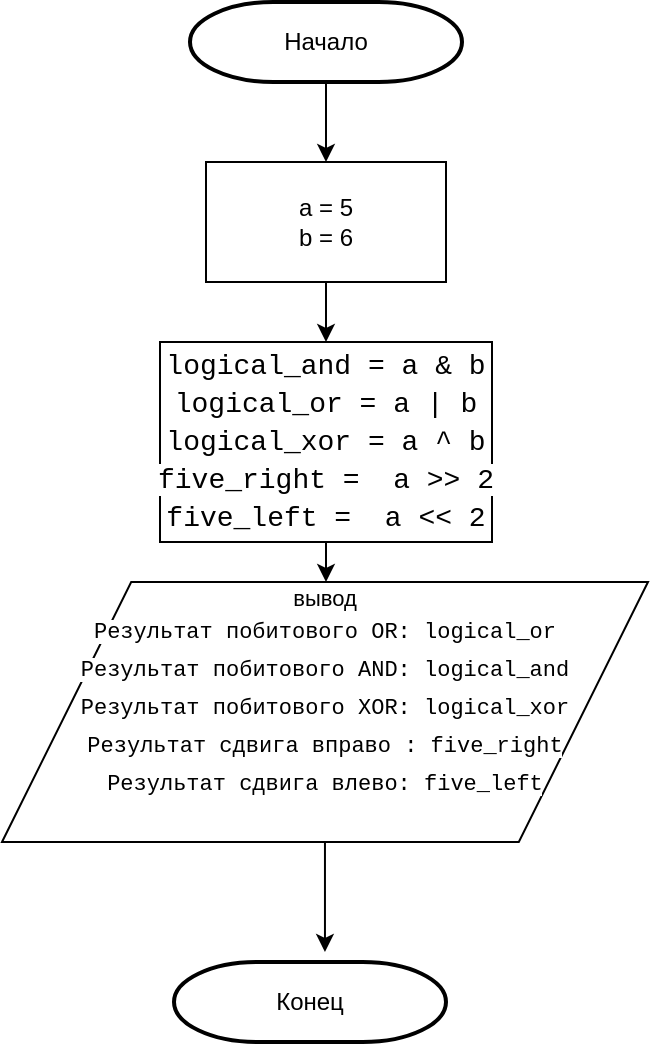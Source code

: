 <mxfile version="12.9.6" type="device" pages="7"><diagram id="4RV5EHP0eyyf8I6wp7Or" name="les_1_task_1"><mxGraphModel dx="828" dy="452" grid="1" gridSize="10" guides="1" tooltips="1" connect="1" arrows="1" fold="1" page="1" pageScale="1" pageWidth="827" pageHeight="1169" math="0" shadow="0"><root><mxCell id="0"/><mxCell id="1" parent="0"/><mxCell id="eWIdXswSyKLoMKGuKzKi-6" style="edgeStyle=orthogonalEdgeStyle;rounded=0;orthogonalLoop=1;jettySize=auto;html=1;exitX=0.5;exitY=1;exitDx=0;exitDy=0;exitPerimeter=0;entryX=0.5;entryY=0;entryDx=0;entryDy=0;" parent="1" source="eWIdXswSyKLoMKGuKzKi-1" target="eWIdXswSyKLoMKGuKzKi-3" edge="1"><mxGeometry relative="1" as="geometry"/></mxCell><mxCell id="eWIdXswSyKLoMKGuKzKi-1" value="Начало" style="strokeWidth=2;html=1;shape=mxgraph.flowchart.terminator;whiteSpace=wrap;" parent="1" vertex="1"><mxGeometry x="346" y="50" width="136" height="40" as="geometry"/></mxCell><mxCell id="eWIdXswSyKLoMKGuKzKi-2" value="Конец" style="strokeWidth=2;html=1;shape=mxgraph.flowchart.terminator;whiteSpace=wrap;" parent="1" vertex="1"><mxGeometry x="338" y="530" width="136" height="40" as="geometry"/></mxCell><mxCell id="eWIdXswSyKLoMKGuKzKi-8" style="edgeStyle=orthogonalEdgeStyle;rounded=0;orthogonalLoop=1;jettySize=auto;html=1;entryX=0.5;entryY=0;entryDx=0;entryDy=0;" parent="1" source="eWIdXswSyKLoMKGuKzKi-3" target="eWIdXswSyKLoMKGuKzKi-4" edge="1"><mxGeometry relative="1" as="geometry"/></mxCell><mxCell id="eWIdXswSyKLoMKGuKzKi-3" value="a = 5&lt;br&gt;b = 6" style="rounded=0;whiteSpace=wrap;html=1;" parent="1" vertex="1"><mxGeometry x="354" y="130" width="120" height="60" as="geometry"/></mxCell><mxCell id="eWIdXswSyKLoMKGuKzKi-9" style="edgeStyle=orthogonalEdgeStyle;rounded=0;orthogonalLoop=1;jettySize=auto;html=1;" parent="1" source="eWIdXswSyKLoMKGuKzKi-4" target="eWIdXswSyKLoMKGuKzKi-5" edge="1"><mxGeometry relative="1" as="geometry"/></mxCell><mxCell id="eWIdXswSyKLoMKGuKzKi-4" value="&lt;div style=&quot;font-family: &amp;#34;consolas&amp;#34; , &amp;#34;courier new&amp;#34; , monospace ; font-size: 14px ; line-height: 19px ; white-space: pre&quot;&gt;&lt;div&gt;&lt;span style=&quot;background-color: rgb(255 , 255 , 255)&quot;&gt;logical_and&amp;nbsp;=&amp;nbsp;a&amp;nbsp;&amp;amp;&amp;nbsp;b&lt;/span&gt;&lt;/div&gt;&lt;div&gt;&lt;span style=&quot;background-color: rgb(255 , 255 , 255)&quot;&gt;logical_or&amp;nbsp;=&amp;nbsp;a&amp;nbsp;|&amp;nbsp;b&lt;/span&gt;&lt;/div&gt;&lt;div&gt;&lt;span style=&quot;background-color: rgb(255 , 255 , 255)&quot;&gt;logical_xor&amp;nbsp;=&amp;nbsp;a&amp;nbsp;^&amp;nbsp;b&lt;/span&gt;&lt;/div&gt;&lt;div&gt;&lt;span style=&quot;background-color: rgb(255 , 255 , 255)&quot;&gt;five_right&amp;nbsp;=&amp;nbsp;&amp;nbsp;a&amp;nbsp;&amp;gt;&amp;gt;&amp;nbsp;2&lt;/span&gt;&lt;/div&gt;&lt;div&gt;&lt;span style=&quot;background-color: rgb(255 , 255 , 255)&quot;&gt;five_left&amp;nbsp;=&amp;nbsp;&amp;nbsp;a&amp;nbsp;&amp;lt;&amp;lt;&amp;nbsp;2&lt;/span&gt;&lt;/div&gt;&lt;/div&gt;" style="rounded=0;whiteSpace=wrap;html=1;" parent="1" vertex="1"><mxGeometry x="331" y="220" width="166" height="100" as="geometry"/></mxCell><mxCell id="eWIdXswSyKLoMKGuKzKi-11" style="edgeStyle=orthogonalEdgeStyle;rounded=0;orthogonalLoop=1;jettySize=auto;html=1;entryX=0.555;entryY=-0.125;entryDx=0;entryDy=0;entryPerimeter=0;" parent="1" source="eWIdXswSyKLoMKGuKzKi-5" target="eWIdXswSyKLoMKGuKzKi-2" edge="1"><mxGeometry relative="1" as="geometry"/></mxCell><mxCell id="eWIdXswSyKLoMKGuKzKi-5" value="&lt;span style=&quot;background-color: rgb(255 , 255 , 255) ; font-size: 11px&quot;&gt;&lt;font style=&quot;font-size: 11px&quot;&gt;вывод&lt;br&gt;&lt;/font&gt;&lt;/span&gt;&lt;div style=&quot;font-family: &amp;#34;consolas&amp;#34; , &amp;#34;courier new&amp;#34; , monospace ; line-height: 19px ; white-space: pre ; font-size: 11px&quot;&gt;&lt;span style=&quot;background-color: rgb(255 , 255 , 255)&quot;&gt;&lt;font style=&quot;font-size: 11px&quot;&gt;Результат&amp;nbsp;побитового&amp;nbsp;OR: logical_or&lt;/font&gt;&lt;/span&gt;&lt;/div&gt;&lt;div style=&quot;font-family: &amp;#34;consolas&amp;#34; , &amp;#34;courier new&amp;#34; , monospace ; line-height: 19px ; white-space: pre ; font-size: 11px&quot;&gt;&lt;span style=&quot;background-color: rgb(255 , 255 , 255)&quot;&gt;Результат&amp;nbsp;побитового&amp;nbsp;AND: logical_and&lt;/span&gt;&lt;span style=&quot;background-color: rgb(255 , 255 , 255)&quot;&gt;&lt;font style=&quot;font-size: 11px&quot;&gt;&lt;br&gt;&lt;/font&gt;&lt;/span&gt;&lt;/div&gt;&lt;div style=&quot;font-family: &amp;#34;consolas&amp;#34; , &amp;#34;courier new&amp;#34; , monospace ; line-height: 19px ; white-space: pre ; font-size: 11px&quot;&gt;&lt;span style=&quot;background-color: rgb(255 , 255 , 255)&quot;&gt;Результат&amp;nbsp;побитового&amp;nbsp;XOR: logical_xor&lt;/span&gt;&lt;span style=&quot;background-color: rgb(255 , 255 , 255)&quot;&gt;&lt;br&gt;&lt;/span&gt;&lt;/div&gt;&lt;div style=&quot;font-family: &amp;#34;consolas&amp;#34; , &amp;#34;courier new&amp;#34; , monospace ; line-height: 19px ; white-space: pre ; font-size: 11px&quot;&gt;&lt;span style=&quot;background-color: rgb(255 , 255 , 255)&quot;&gt;Результат&amp;nbsp;сдвига вправо : five_right&lt;/span&gt;&lt;span style=&quot;background-color: rgb(255 , 255 , 255)&quot;&gt;&lt;br&gt;&lt;/span&gt;&lt;/div&gt;&lt;div style=&quot;font-family: &amp;#34;consolas&amp;#34; , &amp;#34;courier new&amp;#34; , monospace ; line-height: 19px ; white-space: pre ; font-size: 11px&quot;&gt;&lt;div style=&quot;line-height: 19px&quot;&gt;&lt;span style=&quot;background-color: rgb(255 , 255 , 255)&quot;&gt;Результат &lt;/span&gt;&lt;span style=&quot;background-color: rgb(255 , 255 , 255)&quot;&gt;сдвига влево&lt;/span&gt;&lt;span style=&quot;background-color: rgb(255 , 255 , 255)&quot;&gt;: five_left&lt;/span&gt;&lt;/div&gt;&lt;/div&gt;&lt;div style=&quot;font-family: &amp;#34;consolas&amp;#34; , &amp;#34;courier new&amp;#34; , monospace ; line-height: 19px ; white-space: pre ; font-size: 11px&quot;&gt;&lt;br&gt;&lt;/div&gt;" style="shape=parallelogram;perimeter=parallelogramPerimeter;whiteSpace=wrap;html=1;" parent="1" vertex="1"><mxGeometry x="252" y="340" width="323" height="130" as="geometry"/></mxCell></root></mxGraphModel></diagram><diagram id="2iZNrmmPgLSVQ2Bea5sB" name="les_2_task_2"><mxGraphModel dx="828" dy="452" grid="1" gridSize="10" guides="1" tooltips="1" connect="1" arrows="1" fold="1" page="1" pageScale="1" pageWidth="827" pageHeight="1169" math="0" shadow="0"><root><mxCell id="wBk5Dgp17mF_Nc7cRF62-0"/><mxCell id="wBk5Dgp17mF_Nc7cRF62-1" parent="wBk5Dgp17mF_Nc7cRF62-0"/><mxCell id="NtV9kzBF-IxEBj5R6mkb-7" style="edgeStyle=orthogonalEdgeStyle;rounded=0;orthogonalLoop=1;jettySize=auto;html=1;entryX=0.5;entryY=0;entryDx=0;entryDy=0;" parent="wBk5Dgp17mF_Nc7cRF62-1" source="jMVv8nkbQr5xbv5Mtlkv-0" target="NtV9kzBF-IxEBj5R6mkb-0" edge="1"><mxGeometry relative="1" as="geometry"/></mxCell><mxCell id="jMVv8nkbQr5xbv5Mtlkv-0" value="Начало" style="strokeWidth=2;html=1;shape=mxgraph.flowchart.terminator;whiteSpace=wrap;" parent="wBk5Dgp17mF_Nc7cRF62-1" vertex="1"><mxGeometry x="346" y="50" width="136" height="40" as="geometry"/></mxCell><mxCell id="NtV9kzBF-IxEBj5R6mkb-8" style="edgeStyle=orthogonalEdgeStyle;rounded=0;orthogonalLoop=1;jettySize=auto;html=1;entryX=0.5;entryY=0;entryDx=0;entryDy=0;" parent="wBk5Dgp17mF_Nc7cRF62-1" source="NtV9kzBF-IxEBj5R6mkb-0" target="NtV9kzBF-IxEBj5R6mkb-1" edge="1"><mxGeometry relative="1" as="geometry"/></mxCell><mxCell id="NtV9kzBF-IxEBj5R6mkb-0" value="&lt;span style=&quot;background-color: rgb(255 , 255 , 255) ; font-size: 14px&quot;&gt;ввод&lt;br&gt;x1,y1&lt;br&gt;x2,y2&lt;br&gt;&lt;/span&gt;" style="shape=parallelogram;perimeter=parallelogramPerimeter;whiteSpace=wrap;html=1;" parent="wBk5Dgp17mF_Nc7cRF62-1" vertex="1"><mxGeometry x="339" y="120" width="149.08" height="60" as="geometry"/></mxCell><mxCell id="NtV9kzBF-IxEBj5R6mkb-9" style="edgeStyle=orthogonalEdgeStyle;rounded=0;orthogonalLoop=1;jettySize=auto;html=1;" parent="wBk5Dgp17mF_Nc7cRF62-1" source="NtV9kzBF-IxEBj5R6mkb-1" target="NtV9kzBF-IxEBj5R6mkb-3" edge="1"><mxGeometry relative="1" as="geometry"/></mxCell><mxCell id="NtV9kzBF-IxEBj5R6mkb-1" value="&lt;div style=&quot;font-family: &amp;#34;consolas&amp;#34; , &amp;#34;courier new&amp;#34; , monospace ; font-size: 14px ; line-height: 19px ; white-space: pre&quot;&gt;&lt;span style=&quot;font-style: italic ; background-color: rgb(255 , 255 , 255)&quot;&gt;k&amp;nbsp;=&amp;nbsp;(y1&amp;nbsp;-&amp;nbsp;y2)&amp;nbsp;/&amp;nbsp;(x1&amp;nbsp;-&amp;nbsp;x2)&lt;/span&gt;&lt;/div&gt;" style="rounded=0;whiteSpace=wrap;html=1;" parent="wBk5Dgp17mF_Nc7cRF62-1" vertex="1"><mxGeometry x="301" y="210" width="226" height="60" as="geometry"/></mxCell><mxCell id="NtV9kzBF-IxEBj5R6mkb-10" style="edgeStyle=orthogonalEdgeStyle;rounded=0;orthogonalLoop=1;jettySize=auto;html=1;entryX=0.5;entryY=0;entryDx=0;entryDy=0;" parent="wBk5Dgp17mF_Nc7cRF62-1" source="NtV9kzBF-IxEBj5R6mkb-3" target="NtV9kzBF-IxEBj5R6mkb-5" edge="1"><mxGeometry relative="1" as="geometry"/></mxCell><mxCell id="NtV9kzBF-IxEBj5R6mkb-3" value="&lt;div style=&quot;font-family: &amp;#34;consolas&amp;#34; , &amp;#34;courier new&amp;#34; , monospace ; font-size: 14px ; line-height: 19px ; white-space: pre&quot;&gt;&lt;div style=&quot;font-family: &amp;#34;consolas&amp;#34; , &amp;#34;courier new&amp;#34; , monospace ; line-height: 19px&quot;&gt;&lt;span style=&quot;font-style: italic ; background-color: rgb(255 , 255 , 255)&quot;&gt;b&amp;nbsp;=&amp;nbsp;y2&amp;nbsp;-&amp;nbsp;k&amp;nbsp;*&amp;nbsp;x2&lt;/span&gt;&lt;/div&gt;&lt;/div&gt;" style="rounded=0;whiteSpace=wrap;html=1;" parent="wBk5Dgp17mF_Nc7cRF62-1" vertex="1"><mxGeometry x="301" y="290" width="226" height="60" as="geometry"/></mxCell><mxCell id="NtV9kzBF-IxEBj5R6mkb-11" style="edgeStyle=orthogonalEdgeStyle;rounded=0;orthogonalLoop=1;jettySize=auto;html=1;entryX=0.5;entryY=0;entryDx=0;entryDy=0;entryPerimeter=0;" parent="wBk5Dgp17mF_Nc7cRF62-1" source="NtV9kzBF-IxEBj5R6mkb-5" target="NtV9kzBF-IxEBj5R6mkb-6" edge="1"><mxGeometry relative="1" as="geometry"/></mxCell><mxCell id="NtV9kzBF-IxEBj5R6mkb-5" value="&lt;span style=&quot;background-color: rgb(255 , 255 , 255)&quot;&gt;вывод&lt;br&gt;&lt;/span&gt;&lt;div style=&quot;font-family: &amp;#34;consolas&amp;#34; , &amp;#34;courier new&amp;#34; , monospace ; font-size: 14px ; line-height: 19px ; white-space: pre&quot;&gt;&lt;span style=&quot;font-style: italic ; background-color: rgb(255 , 255 , 255)&quot;&gt;y&amp;nbsp;=&amp;nbsp;kx&amp;nbsp;+&amp;nbsp;b&lt;/span&gt;&lt;/div&gt;" style="shape=parallelogram;perimeter=parallelogramPerimeter;whiteSpace=wrap;html=1;" parent="wBk5Dgp17mF_Nc7cRF62-1" vertex="1"><mxGeometry x="354" y="390" width="120" height="60" as="geometry"/></mxCell><mxCell id="NtV9kzBF-IxEBj5R6mkb-6" value="Конец" style="strokeWidth=2;html=1;shape=mxgraph.flowchart.terminator;whiteSpace=wrap;" parent="wBk5Dgp17mF_Nc7cRF62-1" vertex="1"><mxGeometry x="346" y="500" width="136" height="40" as="geometry"/></mxCell></root></mxGraphModel></diagram><diagram id="SulcPYaFRbWW-ZbqcQyQ" name="les_1_task_4"><mxGraphModel dx="828" dy="452" grid="1" gridSize="10" guides="1" tooltips="1" connect="1" arrows="1" fold="1" page="1" pageScale="1" pageWidth="827" pageHeight="1169" math="0" shadow="0"><root><mxCell id="3hSrm7EWQhMJ2MCViHKs-0"/><mxCell id="3hSrm7EWQhMJ2MCViHKs-1" parent="3hSrm7EWQhMJ2MCViHKs-0"/><mxCell id="AH6Yod2Xyysco_ZI62_C-9" style="edgeStyle=orthogonalEdgeStyle;rounded=0;orthogonalLoop=1;jettySize=auto;html=1;entryX=0.5;entryY=0;entryDx=0;entryDy=0;" edge="1" parent="3hSrm7EWQhMJ2MCViHKs-1" source="AH6Yod2Xyysco_ZI62_C-0" target="AH6Yod2Xyysco_ZI62_C-1"><mxGeometry relative="1" as="geometry"/></mxCell><mxCell id="AH6Yod2Xyysco_ZI62_C-0" value="Начало" style="strokeWidth=2;html=1;shape=mxgraph.flowchart.terminator;whiteSpace=wrap;" vertex="1" parent="3hSrm7EWQhMJ2MCViHKs-1"><mxGeometry x="370" y="110" width="136" height="40" as="geometry"/></mxCell><mxCell id="AH6Yod2Xyysco_ZI62_C-8" style="edgeStyle=orthogonalEdgeStyle;rounded=0;orthogonalLoop=1;jettySize=auto;html=1;entryX=0.5;entryY=0;entryDx=0;entryDy=0;" edge="1" parent="3hSrm7EWQhMJ2MCViHKs-1" source="AH6Yod2Xyysco_ZI62_C-1" target="AH6Yod2Xyysco_ZI62_C-2"><mxGeometry relative="1" as="geometry"/></mxCell><mxCell id="AH6Yod2Xyysco_ZI62_C-1" value="&lt;span style=&quot;background-color: rgb(255 , 255 , 255)&quot;&gt;ввод&lt;br&gt;&lt;/span&gt;first, second" style="shape=parallelogram;perimeter=parallelogramPerimeter;whiteSpace=wrap;html=1;" vertex="1" parent="3hSrm7EWQhMJ2MCViHKs-1"><mxGeometry x="378" y="190" width="120" height="60" as="geometry"/></mxCell><mxCell id="AH6Yod2Xyysco_ZI62_C-7" style="edgeStyle=orthogonalEdgeStyle;rounded=0;orthogonalLoop=1;jettySize=auto;html=1;entryX=0.5;entryY=0;entryDx=0;entryDy=0;" edge="1" parent="3hSrm7EWQhMJ2MCViHKs-1" source="AH6Yod2Xyysco_ZI62_C-2" target="AH6Yod2Xyysco_ZI62_C-4"><mxGeometry relative="1" as="geometry"/></mxCell><mxCell id="AH6Yod2Xyysco_ZI62_C-2" value="&lt;div style=&quot;font-family: &amp;#34;consolas&amp;#34; , &amp;#34;courier new&amp;#34; , monospace ; font-size: 14px ; line-height: 19px ; white-space: pre&quot;&gt;&lt;div&gt;&lt;span style=&quot;background-color: rgb(255 , 255 , 255)&quot;&gt;first&amp;nbsp;=&amp;nbsp;first&amp;nbsp;-&amp;nbsp;ord('a')&amp;nbsp;+&amp;nbsp;1&lt;/span&gt;&lt;/div&gt;&lt;div&gt;&lt;span style=&quot;background-color: rgb(255 , 255 , 255)&quot;&gt;second&amp;nbsp;=&amp;nbsp;second&amp;nbsp;-&amp;nbsp;ord('a')&amp;nbsp;+&amp;nbsp;1&lt;/span&gt;&lt;/div&gt;&lt;/div&gt;" style="rounded=0;whiteSpace=wrap;html=1;" vertex="1" parent="3hSrm7EWQhMJ2MCViHKs-1"><mxGeometry x="302" y="280" width="272" height="60" as="geometry"/></mxCell><mxCell id="AH6Yod2Xyysco_ZI62_C-6" style="edgeStyle=orthogonalEdgeStyle;rounded=0;orthogonalLoop=1;jettySize=auto;html=1;" edge="1" parent="3hSrm7EWQhMJ2MCViHKs-1" source="AH6Yod2Xyysco_ZI62_C-4" target="AH6Yod2Xyysco_ZI62_C-5"><mxGeometry relative="1" as="geometry"/></mxCell><mxCell id="AH6Yod2Xyysco_ZI62_C-4" value="&lt;span style=&quot;background-color: rgb(255 , 255 , 255)&quot;&gt;вывод&lt;br&gt;Позиции символов: first,second&lt;br&gt;Между буквами символов: abs(first-second) -1&amp;nbsp;&lt;br&gt;&lt;/span&gt;" style="shape=parallelogram;perimeter=parallelogramPerimeter;whiteSpace=wrap;html=1;" vertex="1" parent="3hSrm7EWQhMJ2MCViHKs-1"><mxGeometry x="243" y="380" width="390" height="60" as="geometry"/></mxCell><mxCell id="AH6Yod2Xyysco_ZI62_C-5" value="Конец" style="strokeWidth=2;html=1;shape=mxgraph.flowchart.terminator;whiteSpace=wrap;" vertex="1" parent="3hSrm7EWQhMJ2MCViHKs-1"><mxGeometry x="370" y="510" width="136" height="40" as="geometry"/></mxCell></root></mxGraphModel></diagram><diagram id="UKeFWxEn2AMqpxL5b26Y" name="les_1_task_5"><mxGraphModel dx="828" dy="452" grid="1" gridSize="10" guides="1" tooltips="1" connect="1" arrows="1" fold="1" page="1" pageScale="1" pageWidth="827" pageHeight="1169" math="0" shadow="0"><root><mxCell id="HtlnvXOUKbvmT8i5MGwC-0"/><mxCell id="HtlnvXOUKbvmT8i5MGwC-1" parent="HtlnvXOUKbvmT8i5MGwC-0"/><mxCell id="usx5klXKMVGNQawexZAa-5" style="edgeStyle=orthogonalEdgeStyle;rounded=0;orthogonalLoop=1;jettySize=auto;html=1;entryX=0.5;entryY=0;entryDx=0;entryDy=0;" edge="1" parent="HtlnvXOUKbvmT8i5MGwC-1" source="usx5klXKMVGNQawexZAa-0" target="usx5klXKMVGNQawexZAa-1"><mxGeometry relative="1" as="geometry"/></mxCell><mxCell id="usx5klXKMVGNQawexZAa-0" value="Начало" style="strokeWidth=2;html=1;shape=mxgraph.flowchart.terminator;whiteSpace=wrap;" vertex="1" parent="HtlnvXOUKbvmT8i5MGwC-1"><mxGeometry x="346" y="50" width="136" height="40" as="geometry"/></mxCell><mxCell id="usx5klXKMVGNQawexZAa-6" style="edgeStyle=orthogonalEdgeStyle;rounded=0;orthogonalLoop=1;jettySize=auto;html=1;entryX=0.5;entryY=0;entryDx=0;entryDy=0;" edge="1" parent="HtlnvXOUKbvmT8i5MGwC-1" source="usx5klXKMVGNQawexZAa-1" target="usx5klXKMVGNQawexZAa-2"><mxGeometry relative="1" as="geometry"/></mxCell><mxCell id="usx5klXKMVGNQawexZAa-1" value="&lt;span style=&quot;background-color: rgb(255 , 255 , 255)&quot;&gt;ввод&lt;br&gt;&lt;/span&gt;a" style="shape=parallelogram;perimeter=parallelogramPerimeter;whiteSpace=wrap;html=1;" vertex="1" parent="HtlnvXOUKbvmT8i5MGwC-1"><mxGeometry x="354" y="140" width="120" height="60" as="geometry"/></mxCell><mxCell id="usx5klXKMVGNQawexZAa-7" style="edgeStyle=orthogonalEdgeStyle;rounded=0;orthogonalLoop=1;jettySize=auto;html=1;entryX=0.5;entryY=0;entryDx=0;entryDy=0;" edge="1" parent="HtlnvXOUKbvmT8i5MGwC-1" source="usx5klXKMVGNQawexZAa-2" target="usx5klXKMVGNQawexZAa-3"><mxGeometry relative="1" as="geometry"/></mxCell><mxCell id="usx5klXKMVGNQawexZAa-2" value="&lt;span style=&quot;font-family: monospace ; font-size: 13px ; white-space: normal ; background-color: rgb(248 , 248 , 248)&quot;&gt;a&amp;nbsp;&lt;/span&gt;&lt;span style=&quot;box-sizing: border-box ; font-family: monospace ; font-size: 13px ; white-space: normal&quot;&gt;=&lt;/span&gt;&lt;span style=&quot;font-family: monospace ; font-size: 13px ; white-space: normal ; background-color: rgb(248 , 248 , 248)&quot;&gt;&amp;nbsp;&lt;/span&gt;&lt;span style=&quot;box-sizing: border-box ; font-family: monospace ; font-size: 13px ; white-space: normal&quot;&gt;ord&lt;/span&gt;&lt;span style=&quot;box-sizing: border-box ; font-family: monospace ; font-size: 13px ; white-space: normal&quot;&gt;(&lt;/span&gt;&lt;span style=&quot;box-sizing: border-box ; font-family: monospace ; font-size: 13px ; white-space: normal&quot;&gt;'a'&lt;/span&gt;&lt;span style=&quot;box-sizing: border-box ; font-family: monospace ; font-size: 13px ; white-space: normal&quot;&gt;)&lt;/span&gt;&lt;span style=&quot;font-family: monospace ; font-size: 13px ; white-space: normal ; background-color: rgb(248 , 248 , 248)&quot;&gt;&amp;nbsp;+ a -&amp;nbsp;&lt;/span&gt;&lt;span style=&quot;box-sizing: border-box ; font-family: monospace ; font-size: 13px ; white-space: normal&quot;&gt;1&lt;/span&gt;" style="rounded=0;whiteSpace=wrap;html=1;" vertex="1" parent="HtlnvXOUKbvmT8i5MGwC-1"><mxGeometry x="336" y="240" width="156" height="60" as="geometry"/></mxCell><mxCell id="usx5klXKMVGNQawexZAa-8" style="edgeStyle=orthogonalEdgeStyle;rounded=0;orthogonalLoop=1;jettySize=auto;html=1;entryX=0.5;entryY=0;entryDx=0;entryDy=0;entryPerimeter=0;" edge="1" parent="HtlnvXOUKbvmT8i5MGwC-1" source="usx5klXKMVGNQawexZAa-3" target="usx5klXKMVGNQawexZAa-4"><mxGeometry relative="1" as="geometry"/></mxCell><mxCell id="usx5klXKMVGNQawexZAa-3" value="&lt;span style=&quot;background-color: rgb(255 , 255 , 255)&quot;&gt;вывод&lt;br&gt;Это буква:&amp;nbsp; a&lt;br&gt;&lt;/span&gt;" style="shape=parallelogram;perimeter=parallelogramPerimeter;whiteSpace=wrap;html=1;" vertex="1" parent="HtlnvXOUKbvmT8i5MGwC-1"><mxGeometry x="354" y="330" width="120" height="60" as="geometry"/></mxCell><mxCell id="usx5klXKMVGNQawexZAa-4" value="Конец" style="strokeWidth=2;html=1;shape=mxgraph.flowchart.terminator;whiteSpace=wrap;" vertex="1" parent="HtlnvXOUKbvmT8i5MGwC-1"><mxGeometry x="346" y="430" width="136" height="40" as="geometry"/></mxCell></root></mxGraphModel></diagram><diagram id="6FmzvCZjO2aPxFS4zvRl" name="les_1_task_6"><mxGraphModel dx="828" dy="452" grid="1" gridSize="10" guides="1" tooltips="1" connect="1" arrows="1" fold="1" page="1" pageScale="1" pageWidth="827" pageHeight="1169" math="0" shadow="0"><root><mxCell id="w-5JiqLzeRlwfeQbAYej-0"/><mxCell id="w-5JiqLzeRlwfeQbAYej-1" parent="w-5JiqLzeRlwfeQbAYej-0"/><mxCell id="8oepEKa4QZozpcy3_fDE-3" style="edgeStyle=orthogonalEdgeStyle;rounded=0;orthogonalLoop=1;jettySize=auto;html=1;entryX=0.5;entryY=0;entryDx=0;entryDy=0;" edge="1" parent="w-5JiqLzeRlwfeQbAYej-1" source="8oepEKa4QZozpcy3_fDE-0" target="8oepEKa4QZozpcy3_fDE-1"><mxGeometry relative="1" as="geometry"/></mxCell><mxCell id="8oepEKa4QZozpcy3_fDE-0" value="Начало" style="strokeWidth=2;html=1;shape=mxgraph.flowchart.terminator;whiteSpace=wrap;" vertex="1" parent="w-5JiqLzeRlwfeQbAYej-1"><mxGeometry x="346" y="40" width="136" height="40" as="geometry"/></mxCell><mxCell id="8oepEKa4QZozpcy3_fDE-4" style="edgeStyle=orthogonalEdgeStyle;rounded=0;orthogonalLoop=1;jettySize=auto;html=1;" edge="1" parent="w-5JiqLzeRlwfeQbAYej-1" source="8oepEKa4QZozpcy3_fDE-1" target="8oepEKa4QZozpcy3_fDE-2"><mxGeometry relative="1" as="geometry"/></mxCell><mxCell id="8oepEKa4QZozpcy3_fDE-1" value="&lt;span style=&quot;background-color: rgb(255 , 255 , 255)&quot;&gt;ввод&lt;br&gt;&lt;/span&gt;a , b, c" style="shape=parallelogram;perimeter=parallelogramPerimeter;whiteSpace=wrap;html=1;" vertex="1" parent="w-5JiqLzeRlwfeQbAYej-1"><mxGeometry x="354" y="120" width="120" height="60" as="geometry"/></mxCell><mxCell id="8oepEKa4QZozpcy3_fDE-11" style="edgeStyle=orthogonalEdgeStyle;rounded=0;orthogonalLoop=1;jettySize=auto;html=1;entryX=0.569;entryY=0;entryDx=0;entryDy=0;entryPerimeter=0;" edge="1" parent="w-5JiqLzeRlwfeQbAYej-1" source="8oepEKa4QZozpcy3_fDE-2" target="8oepEKa4QZozpcy3_fDE-9"><mxGeometry relative="1" as="geometry"/></mxCell><mxCell id="8oepEKa4QZozpcy3_fDE-14" style="edgeStyle=orthogonalEdgeStyle;rounded=0;orthogonalLoop=1;jettySize=auto;html=1;entryX=0.5;entryY=0;entryDx=0;entryDy=0;" edge="1" parent="w-5JiqLzeRlwfeQbAYej-1" source="8oepEKa4QZozpcy3_fDE-2" target="8oepEKa4QZozpcy3_fDE-10"><mxGeometry relative="1" as="geometry"/></mxCell><mxCell id="8oepEKa4QZozpcy3_fDE-2" value="a+b&amp;gt;c&lt;br&gt;и&lt;br&gt;a+c&amp;gt;b&lt;br&gt;и&lt;br&gt;b+c&amp;gt;a" style="strokeWidth=2;html=1;shape=mxgraph.flowchart.decision;whiteSpace=wrap;" vertex="1" parent="w-5JiqLzeRlwfeQbAYej-1"><mxGeometry x="331" y="200" width="166" height="110" as="geometry"/></mxCell><mxCell id="8oepEKa4QZozpcy3_fDE-5" value="Нет" style="text;html=1;strokeColor=none;fillColor=none;align=center;verticalAlign=middle;whiteSpace=wrap;rounded=0;" vertex="1" parent="w-5JiqLzeRlwfeQbAYej-1"><mxGeometry x="510" y="220" width="40" height="20" as="geometry"/></mxCell><mxCell id="8oepEKa4QZozpcy3_fDE-6" value="Да" style="text;html=1;strokeColor=none;fillColor=none;align=center;verticalAlign=middle;whiteSpace=wrap;rounded=0;" vertex="1" parent="w-5JiqLzeRlwfeQbAYej-1"><mxGeometry x="346" y="320" width="40" height="20" as="geometry"/></mxCell><mxCell id="8oepEKa4QZozpcy3_fDE-30" style="edgeStyle=orthogonalEdgeStyle;rounded=0;orthogonalLoop=1;jettySize=auto;html=1;entryX=1;entryY=0.5;entryDx=0;entryDy=0;entryPerimeter=0;" edge="1" parent="w-5JiqLzeRlwfeQbAYej-1" source="8oepEKa4QZozpcy3_fDE-9" target="8oepEKa4QZozpcy3_fDE-24"><mxGeometry relative="1" as="geometry"/></mxCell><mxCell id="8oepEKa4QZozpcy3_fDE-9" value="&lt;span style=&quot;background-color: rgb(255 , 255 , 255)&quot;&gt;вывод&lt;br&gt;&lt;/span&gt;&lt;div style=&quot;font-family: &amp;#34;consolas&amp;#34; , &amp;#34;courier new&amp;#34; , monospace ; font-size: 14px ; line-height: 19px ; white-space: pre&quot;&gt;&lt;span style=&quot;background-color: rgb(255 , 255 , 255)&quot;&gt;&lt;i&gt;Треугольник не&lt;/i&gt;&lt;/span&gt;&lt;/div&gt;&lt;div style=&quot;font-family: &amp;#34;consolas&amp;#34; , &amp;#34;courier new&amp;#34; , monospace ; font-size: 14px ; line-height: 19px ; white-space: pre&quot;&gt;&lt;span style=&quot;background-color: rgb(255 , 255 , 255)&quot;&gt;&lt;i&gt; существует&lt;/i&gt;&lt;/span&gt;&lt;/div&gt;" style="shape=parallelogram;perimeter=parallelogramPerimeter;whiteSpace=wrap;html=1;" vertex="1" parent="w-5JiqLzeRlwfeQbAYej-1"><mxGeometry x="690" y="530" width="160" height="60" as="geometry"/></mxCell><mxCell id="8oepEKa4QZozpcy3_fDE-21" style="edgeStyle=orthogonalEdgeStyle;rounded=0;orthogonalLoop=1;jettySize=auto;html=1;entryX=0.5;entryY=0;entryDx=0;entryDy=0;" edge="1" parent="w-5JiqLzeRlwfeQbAYej-1" source="8oepEKa4QZozpcy3_fDE-10" target="8oepEKa4QZozpcy3_fDE-16"><mxGeometry relative="1" as="geometry"/></mxCell><mxCell id="8oepEKa4QZozpcy3_fDE-32" style="edgeStyle=orthogonalEdgeStyle;rounded=0;orthogonalLoop=1;jettySize=auto;html=1;entryX=0.605;entryY=0;entryDx=0;entryDy=0;entryPerimeter=0;" edge="1" parent="w-5JiqLzeRlwfeQbAYej-1" source="8oepEKa4QZozpcy3_fDE-10" target="8oepEKa4QZozpcy3_fDE-15"><mxGeometry relative="1" as="geometry"/></mxCell><mxCell id="8oepEKa4QZozpcy3_fDE-10" value="a = b = c" style="rhombus;whiteSpace=wrap;html=1;" vertex="1" parent="w-5JiqLzeRlwfeQbAYej-1"><mxGeometry x="341" y="390" width="146" height="80" as="geometry"/></mxCell><mxCell id="8oepEKa4QZozpcy3_fDE-12" value="Да" style="text;html=1;strokeColor=none;fillColor=none;align=center;verticalAlign=middle;whiteSpace=wrap;rounded=0;" vertex="1" parent="w-5JiqLzeRlwfeQbAYej-1"><mxGeometry x="497" y="400" width="40" height="20" as="geometry"/></mxCell><mxCell id="8oepEKa4QZozpcy3_fDE-13" value="Нет" style="text;html=1;strokeColor=none;fillColor=none;align=center;verticalAlign=middle;whiteSpace=wrap;rounded=0;" vertex="1" parent="w-5JiqLzeRlwfeQbAYej-1"><mxGeometry x="341" y="480" width="40" height="20" as="geometry"/></mxCell><mxCell id="8oepEKa4QZozpcy3_fDE-34" style="edgeStyle=orthogonalEdgeStyle;rounded=0;orthogonalLoop=1;jettySize=auto;html=1;entryX=1;entryY=0.5;entryDx=0;entryDy=0;entryPerimeter=0;" edge="1" parent="w-5JiqLzeRlwfeQbAYej-1" source="8oepEKa4QZozpcy3_fDE-15" target="8oepEKa4QZozpcy3_fDE-24"><mxGeometry relative="1" as="geometry"/></mxCell><mxCell id="8oepEKa4QZozpcy3_fDE-15" value="&lt;span style=&quot;background-color: rgb(255 , 255 , 255)&quot;&gt;вывод&lt;br&gt;&lt;/span&gt;&lt;div style=&quot;font-family: &amp;#34;consolas&amp;#34; , &amp;#34;courier new&amp;#34; , monospace ; font-size: 14px ; line-height: 19px ; white-space: pre&quot;&gt;&lt;span style=&quot;background-color: rgb(255 , 255 , 255)&quot;&gt;&lt;i&gt;Треугольник &lt;/i&gt;&lt;/span&gt;&lt;/div&gt;&lt;div style=&quot;font-family: &amp;#34;consolas&amp;#34; , &amp;#34;courier new&amp;#34; , monospace ; font-size: 14px ; line-height: 19px ; white-space: pre&quot;&gt;&lt;span style=&quot;background-color: rgb(255 , 255 , 255)&quot;&gt;&lt;i&gt;равносторонний&lt;/i&gt;&lt;/span&gt;&lt;/div&gt;" style="shape=parallelogram;perimeter=parallelogramPerimeter;whiteSpace=wrap;html=1;" vertex="1" parent="w-5JiqLzeRlwfeQbAYej-1"><mxGeometry x="550" y="450" width="190" height="60" as="geometry"/></mxCell><mxCell id="8oepEKa4QZozpcy3_fDE-20" style="edgeStyle=orthogonalEdgeStyle;rounded=0;orthogonalLoop=1;jettySize=auto;html=1;entryX=0.595;entryY=0;entryDx=0;entryDy=0;entryPerimeter=0;" edge="1" parent="w-5JiqLzeRlwfeQbAYej-1" source="8oepEKa4QZozpcy3_fDE-16" target="8oepEKa4QZozpcy3_fDE-19"><mxGeometry relative="1" as="geometry"/></mxCell><mxCell id="8oepEKa4QZozpcy3_fDE-23" style="edgeStyle=orthogonalEdgeStyle;rounded=0;orthogonalLoop=1;jettySize=auto;html=1;entryX=0.5;entryY=0;entryDx=0;entryDy=0;" edge="1" parent="w-5JiqLzeRlwfeQbAYej-1" source="8oepEKa4QZozpcy3_fDE-16" target="8oepEKa4QZozpcy3_fDE-22"><mxGeometry relative="1" as="geometry"/></mxCell><mxCell id="8oepEKa4QZozpcy3_fDE-16" value="a=b или a=c или b=c" style="rhombus;whiteSpace=wrap;html=1;" vertex="1" parent="w-5JiqLzeRlwfeQbAYej-1"><mxGeometry x="341" y="545" width="146" height="80" as="geometry"/></mxCell><mxCell id="8oepEKa4QZozpcy3_fDE-17" value="Нет" style="text;html=1;strokeColor=none;fillColor=none;align=center;verticalAlign=middle;whiteSpace=wrap;rounded=0;" vertex="1" parent="w-5JiqLzeRlwfeQbAYej-1"><mxGeometry x="354" y="630" width="40" height="20" as="geometry"/></mxCell><mxCell id="8oepEKa4QZozpcy3_fDE-18" value="Да" style="text;html=1;strokeColor=none;fillColor=none;align=center;verticalAlign=middle;whiteSpace=wrap;rounded=0;" vertex="1" parent="w-5JiqLzeRlwfeQbAYej-1"><mxGeometry x="301" y="545" width="40" height="20" as="geometry"/></mxCell><mxCell id="8oepEKa4QZozpcy3_fDE-33" style="edgeStyle=orthogonalEdgeStyle;rounded=0;orthogonalLoop=1;jettySize=auto;html=1;entryX=0;entryY=0.5;entryDx=0;entryDy=0;entryPerimeter=0;" edge="1" parent="w-5JiqLzeRlwfeQbAYej-1" source="8oepEKa4QZozpcy3_fDE-19" target="8oepEKa4QZozpcy3_fDE-24"><mxGeometry relative="1" as="geometry"/></mxCell><mxCell id="8oepEKa4QZozpcy3_fDE-19" value="&lt;span style=&quot;background-color: rgb(255 , 255 , 255)&quot;&gt;вывод&lt;br&gt;&lt;/span&gt;&lt;div style=&quot;font-family: &amp;#34;consolas&amp;#34; , &amp;#34;courier new&amp;#34; , monospace ; font-size: 14px ; line-height: 19px ; white-space: pre&quot;&gt;&lt;span style=&quot;background-color: rgb(255 , 255 , 255)&quot;&gt;&lt;i&gt;Треугольник &lt;/i&gt;&lt;/span&gt;&lt;/div&gt;&lt;div style=&quot;font-family: &amp;#34;consolas&amp;#34; , &amp;#34;courier new&amp;#34; , monospace ; font-size: 14px ; line-height: 19px ; white-space: pre&quot;&gt;&lt;span style=&quot;background-color: rgb(255 , 255 , 255)&quot;&gt;&lt;i&gt;равнобедренный&lt;/i&gt;&lt;/span&gt;&lt;/div&gt;" style="shape=parallelogram;perimeter=parallelogramPerimeter;whiteSpace=wrap;html=1;" vertex="1" parent="w-5JiqLzeRlwfeQbAYej-1"><mxGeometry x="70" y="610" width="190" height="60" as="geometry"/></mxCell><mxCell id="8oepEKa4QZozpcy3_fDE-25" style="edgeStyle=orthogonalEdgeStyle;rounded=0;orthogonalLoop=1;jettySize=auto;html=1;entryX=0.5;entryY=0;entryDx=0;entryDy=0;entryPerimeter=0;" edge="1" parent="w-5JiqLzeRlwfeQbAYej-1" source="8oepEKa4QZozpcy3_fDE-22" target="8oepEKa4QZozpcy3_fDE-24"><mxGeometry relative="1" as="geometry"/></mxCell><mxCell id="8oepEKa4QZozpcy3_fDE-22" value="&lt;span style=&quot;background-color: rgb(255 , 255 , 255)&quot;&gt;вывод&lt;br&gt;&lt;/span&gt;&lt;div style=&quot;font-family: &amp;#34;consolas&amp;#34; , &amp;#34;courier new&amp;#34; , monospace ; font-size: 14px ; line-height: 19px ; white-space: pre&quot;&gt;&lt;span style=&quot;background-color: rgb(255 , 255 , 255)&quot;&gt;&lt;i&gt;Треугольник &lt;/i&gt;&lt;/span&gt;&lt;/div&gt;&lt;div style=&quot;font-family: &amp;#34;consolas&amp;#34; , &amp;#34;courier new&amp;#34; , monospace ; font-size: 14px ; line-height: 19px ; white-space: pre&quot;&gt;&lt;span style=&quot;background-color: rgb(255 , 255 , 255)&quot;&gt;&lt;i&gt;разносторонний&lt;/i&gt;&lt;/span&gt;&lt;/div&gt;" style="shape=parallelogram;perimeter=parallelogramPerimeter;whiteSpace=wrap;html=1;" vertex="1" parent="w-5JiqLzeRlwfeQbAYej-1"><mxGeometry x="319" y="690" width="190" height="60" as="geometry"/></mxCell><mxCell id="8oepEKa4QZozpcy3_fDE-24" value="Конец" style="strokeWidth=2;html=1;shape=mxgraph.flowchart.terminator;whiteSpace=wrap;" vertex="1" parent="w-5JiqLzeRlwfeQbAYej-1"><mxGeometry x="346" y="830" width="136" height="40" as="geometry"/></mxCell></root></mxGraphModel></diagram><diagram id="wGLdd3FaTmBhmDJMuu86" name="les_1_task_7"><mxGraphModel dx="828" dy="452" grid="1" gridSize="10" guides="1" tooltips="1" connect="1" arrows="1" fold="1" page="1" pageScale="1" pageWidth="827" pageHeight="1169" math="0" shadow="0"><root><mxCell id="_oT3wL85wm12bzTbtx-U-0"/><mxCell id="_oT3wL85wm12bzTbtx-U-1" parent="_oT3wL85wm12bzTbtx-U-0"/><mxCell id="_oT3wL85wm12bzTbtx-U-8" style="edgeStyle=orthogonalEdgeStyle;rounded=0;orthogonalLoop=1;jettySize=auto;html=1;entryX=0.5;entryY=0;entryDx=0;entryDy=0;" edge="1" parent="_oT3wL85wm12bzTbtx-U-1" source="_oT3wL85wm12bzTbtx-U-2" target="_oT3wL85wm12bzTbtx-U-3"><mxGeometry relative="1" as="geometry"/></mxCell><mxCell id="_oT3wL85wm12bzTbtx-U-2" value="Начало" style="strokeWidth=2;html=1;shape=mxgraph.flowchart.terminator;whiteSpace=wrap;" vertex="1" parent="_oT3wL85wm12bzTbtx-U-1"><mxGeometry x="340" y="40" width="136" height="40" as="geometry"/></mxCell><mxCell id="_oT3wL85wm12bzTbtx-U-9" style="edgeStyle=orthogonalEdgeStyle;rounded=0;orthogonalLoop=1;jettySize=auto;html=1;entryX=0.5;entryY=0;entryDx=0;entryDy=0;" edge="1" parent="_oT3wL85wm12bzTbtx-U-1" source="_oT3wL85wm12bzTbtx-U-3" target="_oT3wL85wm12bzTbtx-U-4"><mxGeometry relative="1" as="geometry"/></mxCell><mxCell id="_oT3wL85wm12bzTbtx-U-3" value="&lt;span style=&quot;background-color: rgb(255 , 255 , 255)&quot;&gt;ввод&lt;br&gt;year&lt;br&gt;&lt;/span&gt;" style="shape=parallelogram;perimeter=parallelogramPerimeter;whiteSpace=wrap;html=1;" vertex="1" parent="_oT3wL85wm12bzTbtx-U-1"><mxGeometry x="348" y="120" width="120" height="60" as="geometry"/></mxCell><mxCell id="_oT3wL85wm12bzTbtx-U-10" style="edgeStyle=orthogonalEdgeStyle;rounded=0;orthogonalLoop=1;jettySize=auto;html=1;entryX=0.5;entryY=0;entryDx=0;entryDy=0;" edge="1" parent="_oT3wL85wm12bzTbtx-U-1" source="_oT3wL85wm12bzTbtx-U-4" target="_oT3wL85wm12bzTbtx-U-7"><mxGeometry relative="1" as="geometry"/></mxCell><mxCell id="_oT3wL85wm12bzTbtx-U-16" style="edgeStyle=orthogonalEdgeStyle;rounded=0;orthogonalLoop=1;jettySize=auto;html=1;entryX=0.5;entryY=0;entryDx=0;entryDy=0;" edge="1" parent="_oT3wL85wm12bzTbtx-U-1" source="_oT3wL85wm12bzTbtx-U-4" target="_oT3wL85wm12bzTbtx-U-11"><mxGeometry relative="1" as="geometry"/></mxCell><mxCell id="_oT3wL85wm12bzTbtx-U-4" value="&lt;div style=&quot;font-family: &amp;#34;consolas&amp;#34; , &amp;#34;courier new&amp;#34; , monospace ; font-size: 14px ; line-height: 19px ; white-space: pre&quot;&gt;&lt;span style=&quot;background-color: rgb(255 , 255 , 255)&quot;&gt;year&amp;nbsp;%&amp;nbsp;4&amp;nbsp;!=&amp;nbsp;0&lt;/span&gt;&lt;/div&gt;" style="rhombus;whiteSpace=wrap;html=1;" vertex="1" parent="_oT3wL85wm12bzTbtx-U-1"><mxGeometry x="327" y="210" width="162" height="80" as="geometry"/></mxCell><mxCell id="_oT3wL85wm12bzTbtx-U-5" value="нет" style="text;html=1;strokeColor=none;fillColor=none;align=center;verticalAlign=middle;whiteSpace=wrap;rounded=0;" vertex="1" parent="_oT3wL85wm12bzTbtx-U-1"><mxGeometry x="340" y="300" width="40" height="20" as="geometry"/></mxCell><mxCell id="_oT3wL85wm12bzTbtx-U-6" value="да" style="text;html=1;strokeColor=none;fillColor=none;align=center;verticalAlign=middle;whiteSpace=wrap;rounded=0;" vertex="1" parent="_oT3wL85wm12bzTbtx-U-1"><mxGeometry x="500" y="220" width="40" height="20" as="geometry"/></mxCell><mxCell id="_oT3wL85wm12bzTbtx-U-7" value="&lt;span style=&quot;background-color: rgb(255 , 255 , 255)&quot;&gt;вывод&lt;br&gt;&lt;/span&gt;Год не високосный" style="shape=parallelogram;perimeter=parallelogramPerimeter;whiteSpace=wrap;html=1;" vertex="1" parent="_oT3wL85wm12bzTbtx-U-1"><mxGeometry x="540" y="300" width="160" height="60" as="geometry"/></mxCell><mxCell id="_oT3wL85wm12bzTbtx-U-15" style="edgeStyle=orthogonalEdgeStyle;rounded=0;orthogonalLoop=1;jettySize=auto;html=1;entryX=0.575;entryY=0.017;entryDx=0;entryDy=0;entryPerimeter=0;" edge="1" parent="_oT3wL85wm12bzTbtx-U-1" source="_oT3wL85wm12bzTbtx-U-11" target="_oT3wL85wm12bzTbtx-U-14"><mxGeometry relative="1" as="geometry"/></mxCell><mxCell id="_oT3wL85wm12bzTbtx-U-18" style="edgeStyle=orthogonalEdgeStyle;rounded=0;orthogonalLoop=1;jettySize=auto;html=1;entryX=0.5;entryY=0;entryDx=0;entryDy=0;" edge="1" parent="_oT3wL85wm12bzTbtx-U-1" source="_oT3wL85wm12bzTbtx-U-11" target="_oT3wL85wm12bzTbtx-U-17"><mxGeometry relative="1" as="geometry"/></mxCell><mxCell id="_oT3wL85wm12bzTbtx-U-11" value="&lt;div style=&quot;font-family: &amp;#34;consolas&amp;#34; , &amp;#34;courier new&amp;#34; , monospace ; font-size: 14px ; line-height: 19px ; white-space: pre&quot;&gt;&lt;div style=&quot;font-family: &amp;#34;consolas&amp;#34; , &amp;#34;courier new&amp;#34; , monospace ; line-height: 19px&quot;&gt;&lt;span style=&quot;background-color: rgb(255 , 255 , 255)&quot;&gt;year&amp;nbsp;%&amp;nbsp;100&amp;nbsp;==&amp;nbsp;0&lt;/span&gt;&lt;/div&gt;&lt;/div&gt;" style="rhombus;whiteSpace=wrap;html=1;" vertex="1" parent="_oT3wL85wm12bzTbtx-U-1"><mxGeometry x="327" y="360" width="162" height="80" as="geometry"/></mxCell><mxCell id="_oT3wL85wm12bzTbtx-U-12" value="нет" style="text;html=1;strokeColor=none;fillColor=none;align=center;verticalAlign=middle;whiteSpace=wrap;rounded=0;" vertex="1" parent="_oT3wL85wm12bzTbtx-U-1"><mxGeometry x="340" y="460" width="40" height="20" as="geometry"/></mxCell><mxCell id="_oT3wL85wm12bzTbtx-U-13" value="да" style="text;html=1;strokeColor=none;fillColor=none;align=center;verticalAlign=middle;whiteSpace=wrap;rounded=0;" vertex="1" parent="_oT3wL85wm12bzTbtx-U-1"><mxGeometry x="500" y="370" width="40" height="20" as="geometry"/></mxCell><mxCell id="_oT3wL85wm12bzTbtx-U-27" style="edgeStyle=orthogonalEdgeStyle;rounded=0;orthogonalLoop=1;jettySize=auto;html=1;" edge="1" parent="_oT3wL85wm12bzTbtx-U-1" source="_oT3wL85wm12bzTbtx-U-14" target="_oT3wL85wm12bzTbtx-U-26"><mxGeometry relative="1" as="geometry"/></mxCell><mxCell id="_oT3wL85wm12bzTbtx-U-14" value="&lt;span style=&quot;background-color: rgb(255 , 255 , 255)&quot;&gt;вывод&lt;br&gt;&lt;/span&gt;Год&amp;nbsp; високосный" style="shape=parallelogram;perimeter=parallelogramPerimeter;whiteSpace=wrap;html=1;" vertex="1" parent="_oT3wL85wm12bzTbtx-U-1"><mxGeometry x="316" y="510" width="160" height="60" as="geometry"/></mxCell><mxCell id="_oT3wL85wm12bzTbtx-U-24" style="edgeStyle=orthogonalEdgeStyle;rounded=0;orthogonalLoop=1;jettySize=auto;html=1;" edge="1" parent="_oT3wL85wm12bzTbtx-U-1" source="_oT3wL85wm12bzTbtx-U-17"><mxGeometry relative="1" as="geometry"><mxPoint x="790" y="620" as="targetPoint"/></mxGeometry></mxCell><mxCell id="_oT3wL85wm12bzTbtx-U-25" style="edgeStyle=orthogonalEdgeStyle;rounded=0;orthogonalLoop=1;jettySize=auto;html=1;entryX=0.55;entryY=0.017;entryDx=0;entryDy=0;entryPerimeter=0;" edge="1" parent="_oT3wL85wm12bzTbtx-U-1" source="_oT3wL85wm12bzTbtx-U-17" target="_oT3wL85wm12bzTbtx-U-21"><mxGeometry relative="1" as="geometry"/></mxCell><mxCell id="_oT3wL85wm12bzTbtx-U-17" value="&lt;div style=&quot;font-family: &amp;#34;consolas&amp;#34; , &amp;#34;courier new&amp;#34; , monospace ; font-size: 14px ; line-height: 19px ; white-space: pre&quot;&gt;&lt;div style=&quot;font-family: &amp;#34;consolas&amp;#34; , &amp;#34;courier new&amp;#34; , monospace ; line-height: 19px&quot;&gt;&lt;span style=&quot;background-color: rgb(255 , 255 , 255)&quot;&gt;year&amp;nbsp;%&amp;nbsp;400&amp;nbsp;==&amp;nbsp;0&lt;/span&gt;&lt;/div&gt;&lt;/div&gt;" style="rhombus;whiteSpace=wrap;html=1;" vertex="1" parent="_oT3wL85wm12bzTbtx-U-1"><mxGeometry x="550" y="430" width="162" height="80" as="geometry"/></mxCell><mxCell id="_oT3wL85wm12bzTbtx-U-19" value="да" style="text;html=1;strokeColor=none;fillColor=none;align=center;verticalAlign=middle;whiteSpace=wrap;rounded=0;" vertex="1" parent="_oT3wL85wm12bzTbtx-U-1"><mxGeometry x="720" y="440" width="40" height="20" as="geometry"/></mxCell><mxCell id="_oT3wL85wm12bzTbtx-U-20" value="нет" style="text;html=1;strokeColor=none;fillColor=none;align=center;verticalAlign=middle;whiteSpace=wrap;rounded=0;" vertex="1" parent="_oT3wL85wm12bzTbtx-U-1"><mxGeometry x="570" y="520" width="40" height="20" as="geometry"/></mxCell><mxCell id="_oT3wL85wm12bzTbtx-U-28" style="edgeStyle=orthogonalEdgeStyle;rounded=0;orthogonalLoop=1;jettySize=auto;html=1;entryX=1;entryY=0.5;entryDx=0;entryDy=0;entryPerimeter=0;" edge="1" parent="_oT3wL85wm12bzTbtx-U-1" source="_oT3wL85wm12bzTbtx-U-21" target="_oT3wL85wm12bzTbtx-U-26"><mxGeometry relative="1" as="geometry"/></mxCell><mxCell id="_oT3wL85wm12bzTbtx-U-21" value="&lt;span style=&quot;background-color: rgb(255 , 255 , 255)&quot;&gt;вывод&lt;br&gt;&lt;/span&gt;Год не високосный" style="shape=parallelogram;perimeter=parallelogramPerimeter;whiteSpace=wrap;html=1;" vertex="1" parent="_oT3wL85wm12bzTbtx-U-1"><mxGeometry x="489" y="570" width="160" height="60" as="geometry"/></mxCell><mxCell id="_oT3wL85wm12bzTbtx-U-29" style="edgeStyle=orthogonalEdgeStyle;rounded=0;orthogonalLoop=1;jettySize=auto;html=1;entryX=1;entryY=0.5;entryDx=0;entryDy=0;entryPerimeter=0;" edge="1" parent="_oT3wL85wm12bzTbtx-U-1" source="_oT3wL85wm12bzTbtx-U-22" target="_oT3wL85wm12bzTbtx-U-26"><mxGeometry relative="1" as="geometry"/></mxCell><mxCell id="_oT3wL85wm12bzTbtx-U-22" value="&lt;span style=&quot;background-color: rgb(255 , 255 , 255)&quot;&gt;вывод&lt;br&gt;&lt;/span&gt;Год&amp;nbsp; високосный" style="shape=parallelogram;perimeter=parallelogramPerimeter;whiteSpace=wrap;html=1;" vertex="1" parent="_oT3wL85wm12bzTbtx-U-1"><mxGeometry x="667" y="620" width="160" height="60" as="geometry"/></mxCell><mxCell id="_oT3wL85wm12bzTbtx-U-26" value="Конец" style="strokeWidth=2;html=1;shape=mxgraph.flowchart.terminator;whiteSpace=wrap;" vertex="1" parent="_oT3wL85wm12bzTbtx-U-1"><mxGeometry x="328" y="720" width="136" height="40" as="geometry"/></mxCell></root></mxGraphModel></diagram><diagram id="oE5nawCDZ2HrIAngQU2a" name="les_1_task_8"><mxGraphModel dx="828" dy="452" grid="1" gridSize="10" guides="1" tooltips="1" connect="1" arrows="1" fold="1" page="1" pageScale="1" pageWidth="827" pageHeight="1169" math="0" shadow="0"><root><mxCell id="X-zZHOtgvtlf-PRPQqOK-0"/><mxCell id="X-zZHOtgvtlf-PRPQqOK-1" parent="X-zZHOtgvtlf-PRPQqOK-0"/><mxCell id="X-zZHOtgvtlf-PRPQqOK-4" style="edgeStyle=orthogonalEdgeStyle;rounded=0;orthogonalLoop=1;jettySize=auto;html=1;entryX=0.5;entryY=0;entryDx=0;entryDy=0;" edge="1" parent="X-zZHOtgvtlf-PRPQqOK-1" source="X-zZHOtgvtlf-PRPQqOK-2" target="X-zZHOtgvtlf-PRPQqOK-3"><mxGeometry relative="1" as="geometry"/></mxCell><mxCell id="X-zZHOtgvtlf-PRPQqOK-2" value="Начало" style="strokeWidth=2;html=1;shape=mxgraph.flowchart.terminator;whiteSpace=wrap;" vertex="1" parent="X-zZHOtgvtlf-PRPQqOK-1"><mxGeometry x="280" y="50" width="136" height="40" as="geometry"/></mxCell><mxCell id="X-zZHOtgvtlf-PRPQqOK-10" style="edgeStyle=orthogonalEdgeStyle;rounded=0;orthogonalLoop=1;jettySize=auto;html=1;entryX=0.5;entryY=0;entryDx=0;entryDy=0;" edge="1" parent="X-zZHOtgvtlf-PRPQqOK-1" source="X-zZHOtgvtlf-PRPQqOK-3" target="X-zZHOtgvtlf-PRPQqOK-5"><mxGeometry relative="1" as="geometry"/></mxCell><mxCell id="X-zZHOtgvtlf-PRPQqOK-3" value="&lt;span style=&quot;background-color: rgb(255 , 255 , 255)&quot;&gt;ввод&lt;br&gt;&lt;/span&gt;a, b, c" style="shape=parallelogram;perimeter=parallelogramPerimeter;whiteSpace=wrap;html=1;" vertex="1" parent="X-zZHOtgvtlf-PRPQqOK-1"><mxGeometry x="288" y="140" width="120" height="60" as="geometry"/></mxCell><mxCell id="X-zZHOtgvtlf-PRPQqOK-11" style="edgeStyle=orthogonalEdgeStyle;rounded=0;orthogonalLoop=1;jettySize=auto;html=1;entryX=0.5;entryY=0;entryDx=0;entryDy=0;" edge="1" parent="X-zZHOtgvtlf-PRPQqOK-1" source="X-zZHOtgvtlf-PRPQqOK-5" target="X-zZHOtgvtlf-PRPQqOK-9"><mxGeometry relative="1" as="geometry"/></mxCell><mxCell id="X-zZHOtgvtlf-PRPQqOK-13" style="edgeStyle=orthogonalEdgeStyle;rounded=0;orthogonalLoop=1;jettySize=auto;html=1;" edge="1" parent="X-zZHOtgvtlf-PRPQqOK-1" source="X-zZHOtgvtlf-PRPQqOK-5"><mxGeometry relative="1" as="geometry"><mxPoint x="580" y="350" as="targetPoint"/></mxGeometry></mxCell><mxCell id="X-zZHOtgvtlf-PRPQqOK-5" value="a &amp;gt; b and a &amp;lt; c" style="rhombus;whiteSpace=wrap;html=1;" vertex="1" parent="X-zZHOtgvtlf-PRPQqOK-1"><mxGeometry x="227" y="230" width="242" height="80" as="geometry"/></mxCell><mxCell id="X-zZHOtgvtlf-PRPQqOK-6" value="да" style="text;html=1;strokeColor=none;fillColor=none;align=center;verticalAlign=middle;whiteSpace=wrap;rounded=0;" vertex="1" parent="X-zZHOtgvtlf-PRPQqOK-1"><mxGeometry x="280" y="330" width="40" height="20" as="geometry"/></mxCell><mxCell id="X-zZHOtgvtlf-PRPQqOK-7" value="Нет" style="text;html=1;strokeColor=none;fillColor=none;align=center;verticalAlign=middle;whiteSpace=wrap;rounded=0;" vertex="1" parent="X-zZHOtgvtlf-PRPQqOK-1"><mxGeometry x="490" y="240" width="40" height="20" as="geometry"/></mxCell><mxCell id="X-zZHOtgvtlf-PRPQqOK-21" style="edgeStyle=orthogonalEdgeStyle;rounded=0;orthogonalLoop=1;jettySize=auto;html=1;entryX=0.441;entryY=-0.05;entryDx=0;entryDy=0;entryPerimeter=0;" edge="1" parent="X-zZHOtgvtlf-PRPQqOK-1" source="X-zZHOtgvtlf-PRPQqOK-9" target="X-zZHOtgvtlf-PRPQqOK-20"><mxGeometry relative="1" as="geometry"/></mxCell><mxCell id="X-zZHOtgvtlf-PRPQqOK-9" value="&lt;span style=&quot;background-color: rgb(255 , 255 , 255)&quot;&gt;вывод&lt;br&gt;&lt;/span&gt;&lt;div style=&quot;font-family: &amp;#34;consolas&amp;#34; , &amp;#34;courier new&amp;#34; , monospace ; font-size: 14px ; line-height: 19px ; white-space: pre&quot;&gt;&lt;span style=&quot;background-color: rgb(255 , 255 , 255)&quot;&gt;&lt;i&gt;a&lt;/i&gt;&lt;/span&gt;&lt;/div&gt;" style="shape=parallelogram;perimeter=parallelogramPerimeter;whiteSpace=wrap;html=1;" vertex="1" parent="X-zZHOtgvtlf-PRPQqOK-1"><mxGeometry x="288" y="360" width="120" height="60" as="geometry"/></mxCell><mxCell id="X-zZHOtgvtlf-PRPQqOK-16" style="edgeStyle=orthogonalEdgeStyle;rounded=0;orthogonalLoop=1;jettySize=auto;html=1;entryX=0.5;entryY=0;entryDx=0;entryDy=0;" edge="1" parent="X-zZHOtgvtlf-PRPQqOK-1" source="X-zZHOtgvtlf-PRPQqOK-12" target="X-zZHOtgvtlf-PRPQqOK-14"><mxGeometry relative="1" as="geometry"/></mxCell><mxCell id="X-zZHOtgvtlf-PRPQqOK-17" style="edgeStyle=orthogonalEdgeStyle;rounded=0;orthogonalLoop=1;jettySize=auto;html=1;" edge="1" parent="X-zZHOtgvtlf-PRPQqOK-1" source="X-zZHOtgvtlf-PRPQqOK-12" target="X-zZHOtgvtlf-PRPQqOK-15"><mxGeometry relative="1" as="geometry"/></mxCell><mxCell id="X-zZHOtgvtlf-PRPQqOK-12" value="b &amp;gt; a and b &amp;lt; c&amp;nbsp;" style="rhombus;whiteSpace=wrap;html=1;" vertex="1" parent="X-zZHOtgvtlf-PRPQqOK-1"><mxGeometry x="460" y="350" width="242" height="80" as="geometry"/></mxCell><mxCell id="X-zZHOtgvtlf-PRPQqOK-23" style="edgeStyle=orthogonalEdgeStyle;rounded=0;orthogonalLoop=1;jettySize=auto;html=1;entryX=1;entryY=0.5;entryDx=0;entryDy=0;entryPerimeter=0;" edge="1" parent="X-zZHOtgvtlf-PRPQqOK-1" source="X-zZHOtgvtlf-PRPQqOK-14" target="X-zZHOtgvtlf-PRPQqOK-20"><mxGeometry relative="1" as="geometry"/></mxCell><mxCell id="X-zZHOtgvtlf-PRPQqOK-14" value="&lt;span style=&quot;background-color: rgb(255 , 255 , 255)&quot;&gt;вывод&lt;br&gt;&lt;/span&gt;&lt;div style=&quot;font-family: &amp;#34;consolas&amp;#34; , &amp;#34;courier new&amp;#34; , monospace ; font-size: 14px ; line-height: 19px ; white-space: pre&quot;&gt;&lt;span style=&quot;background-color: rgb(255 , 255 , 255)&quot;&gt;&lt;i&gt;b&lt;/i&gt;&lt;/span&gt;&lt;/div&gt;" style="shape=parallelogram;perimeter=parallelogramPerimeter;whiteSpace=wrap;html=1;" vertex="1" parent="X-zZHOtgvtlf-PRPQqOK-1"><mxGeometry x="521" y="480" width="120" height="60" as="geometry"/></mxCell><mxCell id="X-zZHOtgvtlf-PRPQqOK-24" style="edgeStyle=orthogonalEdgeStyle;rounded=0;orthogonalLoop=1;jettySize=auto;html=1;entryX=1;entryY=0.5;entryDx=0;entryDy=0;entryPerimeter=0;" edge="1" parent="X-zZHOtgvtlf-PRPQqOK-1" source="X-zZHOtgvtlf-PRPQqOK-15" target="X-zZHOtgvtlf-PRPQqOK-20"><mxGeometry relative="1" as="geometry"/></mxCell><mxCell id="X-zZHOtgvtlf-PRPQqOK-15" value="&lt;span style=&quot;background-color: rgb(255 , 255 , 255)&quot;&gt;вывод&lt;br&gt;&lt;/span&gt;&lt;div style=&quot;font-family: &amp;#34;consolas&amp;#34; , &amp;#34;courier new&amp;#34; , monospace ; font-size: 14px ; line-height: 19px ; white-space: pre&quot;&gt;&lt;span style=&quot;background-color: rgb(255 , 255 , 255)&quot;&gt;&lt;i&gt;c&lt;/i&gt;&lt;/span&gt;&lt;/div&gt;" style="shape=parallelogram;perimeter=parallelogramPerimeter;whiteSpace=wrap;html=1;" vertex="1" parent="X-zZHOtgvtlf-PRPQqOK-1"><mxGeometry x="707" y="540" width="120" height="60" as="geometry"/></mxCell><mxCell id="X-zZHOtgvtlf-PRPQqOK-18" value="Нет" style="text;html=1;strokeColor=none;fillColor=none;align=center;verticalAlign=middle;whiteSpace=wrap;rounded=0;" vertex="1" parent="X-zZHOtgvtlf-PRPQqOK-1"><mxGeometry x="702" y="360" width="40" height="20" as="geometry"/></mxCell><mxCell id="X-zZHOtgvtlf-PRPQqOK-19" value="да" style="text;html=1;strokeColor=none;fillColor=none;align=center;verticalAlign=middle;whiteSpace=wrap;rounded=0;" vertex="1" parent="X-zZHOtgvtlf-PRPQqOK-1"><mxGeometry x="530" y="430" width="40" height="20" as="geometry"/></mxCell><mxCell id="X-zZHOtgvtlf-PRPQqOK-20" value="Конец" style="strokeWidth=2;html=1;shape=mxgraph.flowchart.terminator;whiteSpace=wrap;" vertex="1" parent="X-zZHOtgvtlf-PRPQqOK-1"><mxGeometry x="288" y="630" width="136" height="40" as="geometry"/></mxCell></root></mxGraphModel></diagram></mxfile>